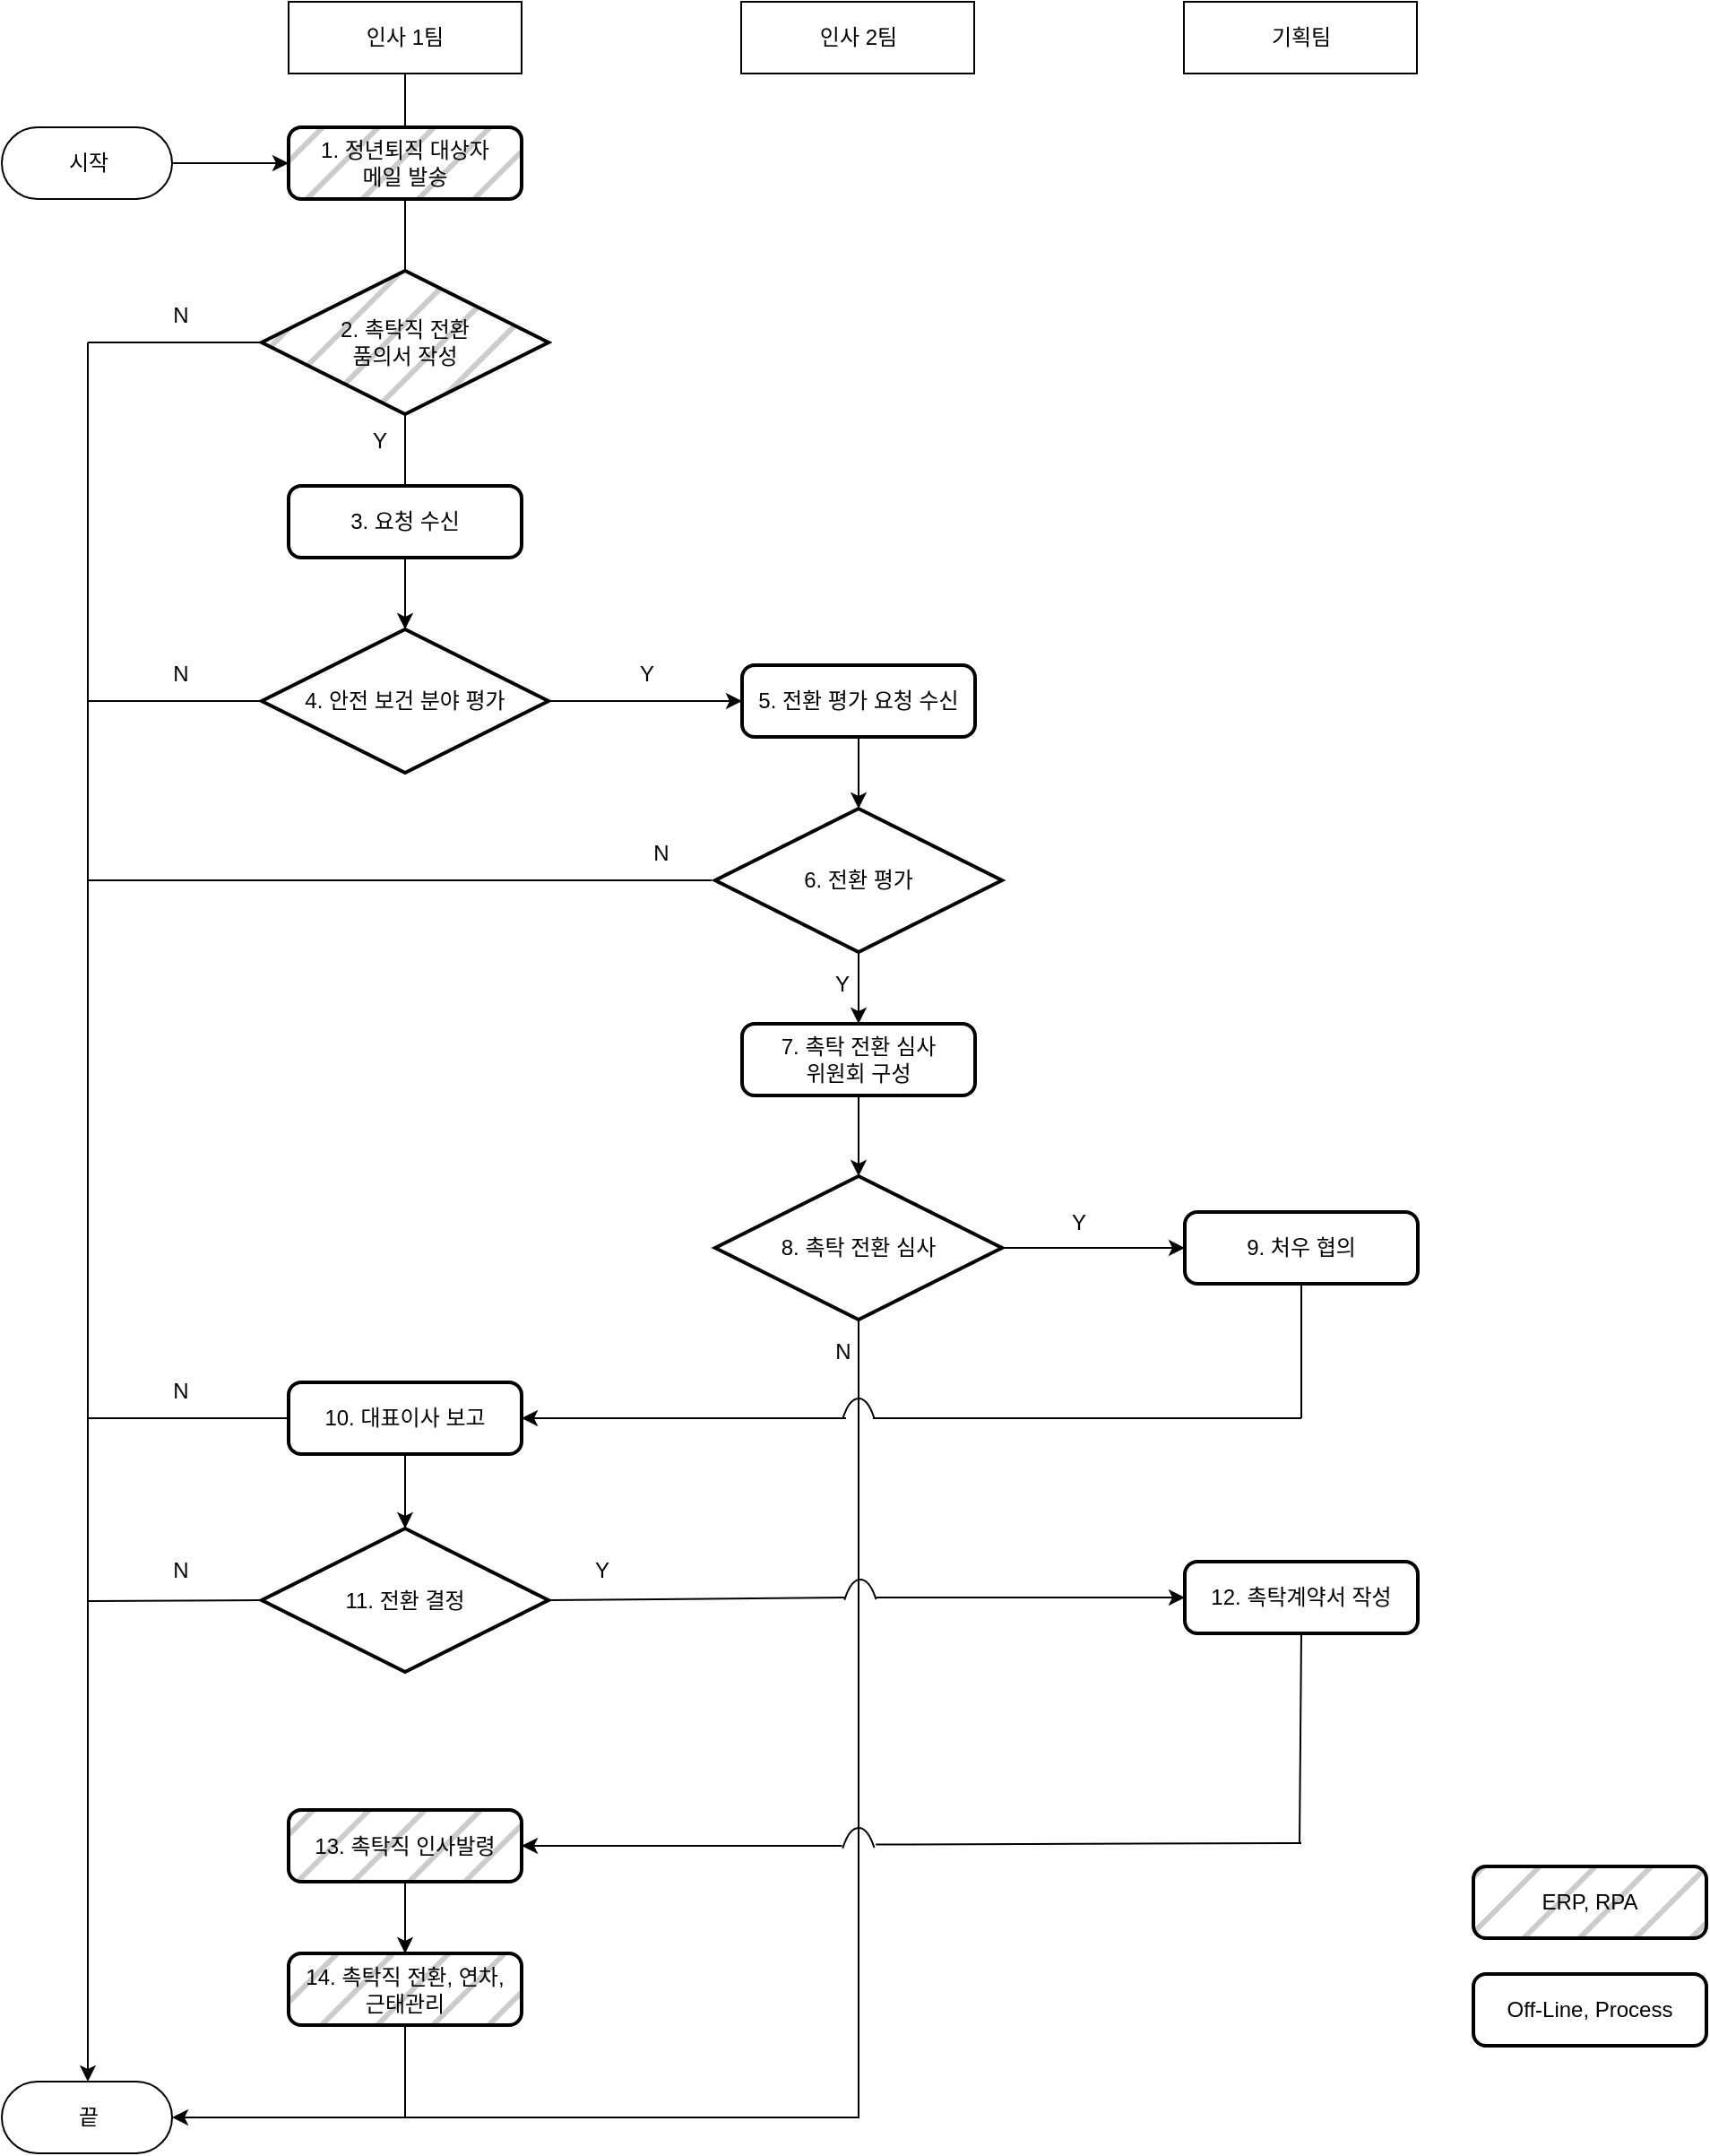 <mxfile version="20.6.0" type="github">
  <diagram id="J1sLrtX11DQmOzzdEnN7" name="페이지-1">
    <mxGraphModel dx="1673" dy="896" grid="1" gridSize="10" guides="1" tooltips="1" connect="1" arrows="1" fold="1" page="0" pageScale="1" pageWidth="827" pageHeight="1169" math="0" shadow="0">
      <root>
        <mxCell id="0" />
        <mxCell id="1" parent="0" />
        <mxCell id="W-5HYGKtgrPXbYsl8lIH-1" value="인사 1팀" style="rounded=0;whiteSpace=wrap;html=1;" parent="1" vertex="1">
          <mxGeometry x="179" y="120" width="130" height="40" as="geometry" />
        </mxCell>
        <mxCell id="W-5HYGKtgrPXbYsl8lIH-2" value="인사 2팀" style="rounded=0;whiteSpace=wrap;html=1;" parent="1" vertex="1">
          <mxGeometry x="431.5" y="120" width="130" height="40" as="geometry" />
        </mxCell>
        <mxCell id="W-5HYGKtgrPXbYsl8lIH-3" value="기획팀" style="rounded=0;whiteSpace=wrap;html=1;" parent="1" vertex="1">
          <mxGeometry x="678.5" y="120" width="130" height="40" as="geometry" />
        </mxCell>
        <mxCell id="W-5HYGKtgrPXbYsl8lIH-4" value="시작" style="html=1;dashed=0;whitespace=wrap;shape=mxgraph.dfd.start" parent="1" vertex="1">
          <mxGeometry x="19" y="190" width="95" height="40" as="geometry" />
        </mxCell>
        <mxCell id="W-5HYGKtgrPXbYsl8lIH-7" value="3. 요청 수신" style="rounded=1;whiteSpace=wrap;html=1;absoluteArcSize=1;arcSize=14;strokeWidth=2;" parent="1" vertex="1">
          <mxGeometry x="179" y="390" width="130" height="40" as="geometry" />
        </mxCell>
        <mxCell id="W-5HYGKtgrPXbYsl8lIH-8" value="4. 안전 보건 분야 평가" style="strokeWidth=2;html=1;shape=mxgraph.flowchart.decision;whiteSpace=wrap;" parent="1" vertex="1">
          <mxGeometry x="164" y="470" width="160" height="80" as="geometry" />
        </mxCell>
        <mxCell id="W-5HYGKtgrPXbYsl8lIH-9" value="7. 촉탁 전환 심사&lt;br&gt;위원회 구성" style="rounded=1;whiteSpace=wrap;html=1;absoluteArcSize=1;arcSize=14;strokeWidth=2;" parent="1" vertex="1">
          <mxGeometry x="432" y="690" width="130" height="40" as="geometry" />
        </mxCell>
        <mxCell id="W-5HYGKtgrPXbYsl8lIH-10" value="8. 촉탁 전환 심사" style="strokeWidth=2;html=1;shape=mxgraph.flowchart.decision;whiteSpace=wrap;" parent="1" vertex="1">
          <mxGeometry x="417" y="775" width="160" height="80" as="geometry" />
        </mxCell>
        <mxCell id="W-5HYGKtgrPXbYsl8lIH-11" value="10. 대표이사 보고" style="rounded=1;whiteSpace=wrap;html=1;absoluteArcSize=1;arcSize=14;strokeWidth=2;" parent="1" vertex="1">
          <mxGeometry x="179" y="890" width="130" height="40" as="geometry" />
        </mxCell>
        <mxCell id="W-5HYGKtgrPXbYsl8lIH-12" value="11. 전환 결정" style="strokeWidth=2;html=1;shape=mxgraph.flowchart.decision;whiteSpace=wrap;" parent="1" vertex="1">
          <mxGeometry x="164" y="971.5" width="160" height="80" as="geometry" />
        </mxCell>
        <mxCell id="W-5HYGKtgrPXbYsl8lIH-14" value="13. 촉탁직 인사발령" style="rounded=1;whiteSpace=wrap;html=1;absoluteArcSize=1;arcSize=14;strokeWidth=2;fillStyle=hatch;fillColor=#CCCCCC;" parent="1" vertex="1">
          <mxGeometry x="179" y="1128.5" width="130" height="40" as="geometry" />
        </mxCell>
        <mxCell id="W-5HYGKtgrPXbYsl8lIH-15" value="14. 촉탁직 전환, 연차,&lt;br&gt;근태관리" style="rounded=1;whiteSpace=wrap;html=1;absoluteArcSize=1;arcSize=14;strokeWidth=2;fillColor=#CCCCCC;fillStyle=hatch;" parent="1" vertex="1">
          <mxGeometry x="179" y="1208.5" width="130" height="40" as="geometry" />
        </mxCell>
        <mxCell id="W-5HYGKtgrPXbYsl8lIH-16" value="끝" style="html=1;dashed=0;whitespace=wrap;shape=mxgraph.dfd.start" parent="1" vertex="1">
          <mxGeometry x="19" y="1280" width="95" height="40" as="geometry" />
        </mxCell>
        <mxCell id="W-5HYGKtgrPXbYsl8lIH-17" value="5. 전환 평가 요청 수신" style="rounded=1;whiteSpace=wrap;html=1;absoluteArcSize=1;arcSize=14;strokeWidth=2;" parent="1" vertex="1">
          <mxGeometry x="432" y="490" width="130" height="40" as="geometry" />
        </mxCell>
        <mxCell id="W-5HYGKtgrPXbYsl8lIH-18" value="6. 전환 평가" style="strokeWidth=2;html=1;shape=mxgraph.flowchart.decision;whiteSpace=wrap;" parent="1" vertex="1">
          <mxGeometry x="417" y="570" width="160" height="80" as="geometry" />
        </mxCell>
        <mxCell id="W-5HYGKtgrPXbYsl8lIH-20" value="9. 처우 협의" style="rounded=1;whiteSpace=wrap;html=1;absoluteArcSize=1;arcSize=14;strokeWidth=2;" parent="1" vertex="1">
          <mxGeometry x="679" y="795" width="130" height="40" as="geometry" />
        </mxCell>
        <mxCell id="W-5HYGKtgrPXbYsl8lIH-21" value="12. 촉탁계약서 작성" style="rounded=1;whiteSpace=wrap;html=1;absoluteArcSize=1;arcSize=14;strokeWidth=2;" parent="1" vertex="1">
          <mxGeometry x="679" y="990" width="130" height="40" as="geometry" />
        </mxCell>
        <mxCell id="QforyLMInBVwpXVM1k4o-5" value="Y" style="text;html=1;strokeColor=none;fillColor=none;align=center;verticalAlign=middle;whiteSpace=wrap;rounded=0;fillStyle=hatch;" vertex="1" parent="1">
          <mxGeometry x="349" y="480" width="60" height="30" as="geometry" />
        </mxCell>
        <mxCell id="QforyLMInBVwpXVM1k4o-11" value="" style="endArrow=classic;html=1;rounded=0;exitX=1;exitY=0.5;exitDx=0;exitDy=0;exitPerimeter=0;entryX=0;entryY=0.5;entryDx=0;entryDy=0;" edge="1" parent="1" source="W-5HYGKtgrPXbYsl8lIH-4" target="QforyLMInBVwpXVM1k4o-94">
          <mxGeometry width="50" height="50" relative="1" as="geometry">
            <mxPoint x="274" y="510" as="sourcePoint" />
            <mxPoint x="170" y="210" as="targetPoint" />
          </mxGeometry>
        </mxCell>
        <mxCell id="QforyLMInBVwpXVM1k4o-12" value="" style="endArrow=classic;html=1;rounded=0;exitX=0.5;exitY=1;exitDx=0;exitDy=0;entryX=0.5;entryY=0;entryDx=0;entryDy=0;entryPerimeter=0;" edge="1" parent="1" source="W-5HYGKtgrPXbYsl8lIH-7" target="W-5HYGKtgrPXbYsl8lIH-8">
          <mxGeometry width="50" height="50" relative="1" as="geometry">
            <mxPoint x="289" y="740" as="sourcePoint" />
            <mxPoint x="339" y="690" as="targetPoint" />
          </mxGeometry>
        </mxCell>
        <mxCell id="QforyLMInBVwpXVM1k4o-13" value="" style="endArrow=classic;html=1;rounded=0;exitX=1;exitY=0.5;exitDx=0;exitDy=0;entryX=0;entryY=0.5;entryDx=0;entryDy=0;exitPerimeter=0;" edge="1" parent="1" source="W-5HYGKtgrPXbYsl8lIH-8" target="W-5HYGKtgrPXbYsl8lIH-17">
          <mxGeometry width="50" height="50" relative="1" as="geometry">
            <mxPoint x="254" y="440" as="sourcePoint" />
            <mxPoint x="254" y="480" as="targetPoint" />
          </mxGeometry>
        </mxCell>
        <mxCell id="QforyLMInBVwpXVM1k4o-19" value="N" style="text;html=1;strokeColor=none;fillColor=none;align=center;verticalAlign=middle;whiteSpace=wrap;rounded=0;fillStyle=hatch;" vertex="1" parent="1">
          <mxGeometry x="89" y="480" width="60" height="30" as="geometry" />
        </mxCell>
        <mxCell id="QforyLMInBVwpXVM1k4o-20" value="" style="endArrow=classic;html=1;rounded=0;exitX=0.5;exitY=1;exitDx=0;exitDy=0;entryX=0.5;entryY=0;entryDx=0;entryDy=0;entryPerimeter=0;" edge="1" parent="1" source="W-5HYGKtgrPXbYsl8lIH-17" target="W-5HYGKtgrPXbYsl8lIH-18">
          <mxGeometry width="50" height="50" relative="1" as="geometry">
            <mxPoint x="334" y="520" as="sourcePoint" />
            <mxPoint x="442" y="520" as="targetPoint" />
          </mxGeometry>
        </mxCell>
        <mxCell id="QforyLMInBVwpXVM1k4o-22" value="Y" style="text;html=1;strokeColor=none;fillColor=none;align=center;verticalAlign=middle;whiteSpace=wrap;rounded=0;fillStyle=hatch;" vertex="1" parent="1">
          <mxGeometry x="458" y="653" width="60" height="30" as="geometry" />
        </mxCell>
        <mxCell id="QforyLMInBVwpXVM1k4o-23" value="" style="endArrow=none;html=1;rounded=0;entryX=0;entryY=0.5;entryDx=0;entryDy=0;entryPerimeter=0;" edge="1" parent="1">
          <mxGeometry width="50" height="50" relative="1" as="geometry">
            <mxPoint x="67" y="610" as="sourcePoint" />
            <mxPoint x="415" y="610" as="targetPoint" />
            <Array as="points">
              <mxPoint x="217" y="610" />
            </Array>
          </mxGeometry>
        </mxCell>
        <mxCell id="QforyLMInBVwpXVM1k4o-27" value="" style="edgeStyle=elbowEdgeStyle;elbow=horizontal;endArrow=classic;html=1;rounded=0;exitX=0;exitY=0.5;exitDx=0;exitDy=0;exitPerimeter=0;entryX=0.5;entryY=0.5;entryDx=0;entryDy=-20;entryPerimeter=0;" edge="1" parent="1" source="W-5HYGKtgrPXbYsl8lIH-8" target="W-5HYGKtgrPXbYsl8lIH-16">
          <mxGeometry width="50" height="50" relative="1" as="geometry">
            <mxPoint x="369" y="750" as="sourcePoint" />
            <mxPoint x="67" y="1090" as="targetPoint" />
            <Array as="points">
              <mxPoint x="67" y="810" />
            </Array>
          </mxGeometry>
        </mxCell>
        <mxCell id="QforyLMInBVwpXVM1k4o-28" value="N" style="text;html=1;strokeColor=none;fillColor=none;align=center;verticalAlign=middle;whiteSpace=wrap;rounded=0;fillStyle=hatch;" vertex="1" parent="1">
          <mxGeometry x="357" y="580" width="60" height="30" as="geometry" />
        </mxCell>
        <mxCell id="QforyLMInBVwpXVM1k4o-29" value="" style="endArrow=classic;html=1;rounded=0;entryX=0.5;entryY=0;entryDx=0;entryDy=0;entryPerimeter=0;exitX=0.5;exitY=1;exitDx=0;exitDy=0;" edge="1" parent="1" source="W-5HYGKtgrPXbYsl8lIH-9" target="W-5HYGKtgrPXbYsl8lIH-10">
          <mxGeometry width="50" height="50" relative="1" as="geometry">
            <mxPoint x="529" y="760" as="sourcePoint" />
            <mxPoint x="507" y="580" as="targetPoint" />
          </mxGeometry>
        </mxCell>
        <mxCell id="QforyLMInBVwpXVM1k4o-43" value="" style="edgeStyle=elbowEdgeStyle;elbow=horizontal;endArrow=classic;html=1;rounded=0;exitX=0.5;exitY=1;exitDx=0;exitDy=0;exitPerimeter=0;entryX=1;entryY=0.5;entryDx=0;entryDy=0;entryPerimeter=0;" edge="1" parent="1" source="W-5HYGKtgrPXbYsl8lIH-10" target="W-5HYGKtgrPXbYsl8lIH-16">
          <mxGeometry width="50" height="50" relative="1" as="geometry">
            <mxPoint x="472" y="950" as="sourcePoint" />
            <mxPoint x="130" y="1130" as="targetPoint" />
            <Array as="points">
              <mxPoint x="497" y="1000" />
            </Array>
          </mxGeometry>
        </mxCell>
        <mxCell id="QforyLMInBVwpXVM1k4o-44" value="N" style="text;html=1;strokeColor=none;fillColor=none;align=center;verticalAlign=middle;whiteSpace=wrap;rounded=0;fillStyle=hatch;" vertex="1" parent="1">
          <mxGeometry x="475.5" y="858" width="25" height="30" as="geometry" />
        </mxCell>
        <mxCell id="QforyLMInBVwpXVM1k4o-45" value="" style="endArrow=classic;html=1;rounded=0;entryX=0;entryY=0.5;entryDx=0;entryDy=0;exitX=1;exitY=0.5;exitDx=0;exitDy=0;exitPerimeter=0;" edge="1" parent="1" source="W-5HYGKtgrPXbYsl8lIH-10" target="W-5HYGKtgrPXbYsl8lIH-20">
          <mxGeometry width="50" height="50" relative="1" as="geometry">
            <mxPoint x="410" y="840" as="sourcePoint" />
            <mxPoint x="374" y="744.5" as="targetPoint" />
          </mxGeometry>
        </mxCell>
        <mxCell id="QforyLMInBVwpXVM1k4o-46" value="" style="endArrow=classic;html=1;rounded=0;exitX=0.5;exitY=1;exitDx=0;exitDy=0;entryX=0.5;entryY=0;entryDx=0;entryDy=0;entryPerimeter=0;" edge="1" parent="1" source="W-5HYGKtgrPXbYsl8lIH-11" target="W-5HYGKtgrPXbYsl8lIH-12">
          <mxGeometry width="50" height="50" relative="1" as="geometry">
            <mxPoint x="164" y="831.5" as="sourcePoint" />
            <mxPoint x="214" y="781.5" as="targetPoint" />
          </mxGeometry>
        </mxCell>
        <mxCell id="QforyLMInBVwpXVM1k4o-48" value="Y" style="text;html=1;strokeColor=none;fillColor=none;align=center;verticalAlign=middle;whiteSpace=wrap;rounded=0;fillStyle=hatch;" vertex="1" parent="1">
          <mxGeometry x="324" y="980" width="60" height="30" as="geometry" />
        </mxCell>
        <mxCell id="QforyLMInBVwpXVM1k4o-50" value="" style="endArrow=none;html=1;rounded=0;entryX=0;entryY=0.5;entryDx=0;entryDy=0;" edge="1" parent="1" target="W-5HYGKtgrPXbYsl8lIH-11">
          <mxGeometry width="50" height="50" relative="1" as="geometry">
            <mxPoint x="67" y="910" as="sourcePoint" />
            <mxPoint x="162" y="910" as="targetPoint" />
          </mxGeometry>
        </mxCell>
        <mxCell id="QforyLMInBVwpXVM1k4o-51" value="N" style="text;html=1;strokeColor=none;fillColor=none;align=center;verticalAlign=middle;whiteSpace=wrap;rounded=0;fillStyle=hatch;" vertex="1" parent="1">
          <mxGeometry x="89" y="880" width="60" height="30" as="geometry" />
        </mxCell>
        <mxCell id="QforyLMInBVwpXVM1k4o-56" value="" style="verticalLabelPosition=bottom;verticalAlign=top;html=1;shape=mxgraph.basic.arc;startAngle=0.868;endAngle=0.13;fillStyle=hatch;fillColor=#CCCCCC;" vertex="1" parent="1">
          <mxGeometry x="485" y="899" width="24" height="70" as="geometry" />
        </mxCell>
        <mxCell id="QforyLMInBVwpXVM1k4o-60" value="" style="verticalLabelPosition=bottom;verticalAlign=top;html=1;shape=mxgraph.basic.arc;startAngle=0.868;endAngle=0.13;fillStyle=hatch;fillColor=#CCCCCC;" vertex="1" parent="1">
          <mxGeometry x="486" y="1000" width="24" height="70" as="geometry" />
        </mxCell>
        <mxCell id="QforyLMInBVwpXVM1k4o-63" value="" style="endArrow=classic;html=1;rounded=0;exitX=0.5;exitY=1;exitDx=0;exitDy=0;entryX=0.5;entryY=0;entryDx=0;entryDy=0;" edge="1" parent="1" source="W-5HYGKtgrPXbYsl8lIH-14" target="W-5HYGKtgrPXbYsl8lIH-15">
          <mxGeometry width="50" height="50" relative="1" as="geometry">
            <mxPoint x="94" y="1157.5" as="sourcePoint" />
            <mxPoint x="144" y="1107.5" as="targetPoint" />
          </mxGeometry>
        </mxCell>
        <mxCell id="QforyLMInBVwpXVM1k4o-65" value="" style="endArrow=classic;html=1;rounded=0;exitX=0.5;exitY=1;exitDx=0;exitDy=0;exitPerimeter=0;entryX=0.5;entryY=0;entryDx=0;entryDy=0;" edge="1" parent="1" source="W-5HYGKtgrPXbYsl8lIH-18" target="W-5HYGKtgrPXbYsl8lIH-9">
          <mxGeometry width="50" height="50" relative="1" as="geometry">
            <mxPoint x="650" y="653" as="sourcePoint" />
            <mxPoint x="700" y="603" as="targetPoint" />
          </mxGeometry>
        </mxCell>
        <mxCell id="QforyLMInBVwpXVM1k4o-70" value="Y" style="text;html=1;strokeColor=none;fillColor=none;align=center;verticalAlign=middle;whiteSpace=wrap;rounded=0;fillStyle=hatch;" vertex="1" parent="1">
          <mxGeometry x="590" y="786" width="60" height="30" as="geometry" />
        </mxCell>
        <mxCell id="QforyLMInBVwpXVM1k4o-71" value="" style="endArrow=none;html=1;rounded=0;entryX=0.5;entryY=0;entryDx=0;entryDy=0;exitX=0.5;exitY=1;exitDx=0;exitDy=0;exitPerimeter=0;" edge="1" parent="1" source="QforyLMInBVwpXVM1k4o-96" target="W-5HYGKtgrPXbYsl8lIH-7">
          <mxGeometry width="50" height="50" relative="1" as="geometry">
            <mxPoint x="244" y="370" as="sourcePoint" />
            <mxPoint x="369" y="340" as="targetPoint" />
          </mxGeometry>
        </mxCell>
        <mxCell id="QforyLMInBVwpXVM1k4o-77" value="" style="endArrow=none;html=1;rounded=0;entryX=0.5;entryY=1;entryDx=0;entryDy=0;" edge="1" parent="1" target="W-5HYGKtgrPXbYsl8lIH-20">
          <mxGeometry width="50" height="50" relative="1" as="geometry">
            <mxPoint x="744" y="910" as="sourcePoint" />
            <mxPoint x="560" y="890" as="targetPoint" />
          </mxGeometry>
        </mxCell>
        <mxCell id="QforyLMInBVwpXVM1k4o-78" value="" style="endArrow=none;html=1;rounded=0;" edge="1" parent="1">
          <mxGeometry width="50" height="50" relative="1" as="geometry">
            <mxPoint x="505" y="910" as="sourcePoint" />
            <mxPoint x="744" y="910" as="targetPoint" />
          </mxGeometry>
        </mxCell>
        <mxCell id="QforyLMInBVwpXVM1k4o-80" value="" style="endArrow=classic;html=1;rounded=0;exitX=0.208;exitY=0.157;exitDx=0;exitDy=0;exitPerimeter=0;entryX=1;entryY=0.5;entryDx=0;entryDy=0;" edge="1" parent="1" source="QforyLMInBVwpXVM1k4o-56" target="W-5HYGKtgrPXbYsl8lIH-11">
          <mxGeometry width="50" height="50" relative="1" as="geometry">
            <mxPoint x="420" y="970" as="sourcePoint" />
            <mxPoint x="320" y="910" as="targetPoint" />
          </mxGeometry>
        </mxCell>
        <mxCell id="QforyLMInBVwpXVM1k4o-84" value="" style="endArrow=none;html=1;rounded=0;exitX=1;exitY=0.5;exitDx=0;exitDy=0;exitPerimeter=0;" edge="1" parent="1" source="W-5HYGKtgrPXbYsl8lIH-12">
          <mxGeometry width="50" height="50" relative="1" as="geometry">
            <mxPoint x="349" y="1000" as="sourcePoint" />
            <mxPoint x="490" y="1010" as="targetPoint" />
          </mxGeometry>
        </mxCell>
        <mxCell id="QforyLMInBVwpXVM1k4o-85" value="" style="endArrow=classic;html=1;rounded=0;exitX=0.861;exitY=0.143;exitDx=0;exitDy=0;exitPerimeter=0;entryX=0;entryY=0.5;entryDx=0;entryDy=0;" edge="1" parent="1" source="QforyLMInBVwpXVM1k4o-60" target="W-5HYGKtgrPXbYsl8lIH-21">
          <mxGeometry width="50" height="50" relative="1" as="geometry">
            <mxPoint x="550" y="1000" as="sourcePoint" />
            <mxPoint x="600" y="950" as="targetPoint" />
          </mxGeometry>
        </mxCell>
        <mxCell id="QforyLMInBVwpXVM1k4o-86" value="" style="endArrow=none;html=1;rounded=0;exitX=0;exitY=0.5;exitDx=0;exitDy=0;exitPerimeter=0;" edge="1" parent="1" source="W-5HYGKtgrPXbYsl8lIH-12">
          <mxGeometry width="50" height="50" relative="1" as="geometry">
            <mxPoint x="161" y="1011.5" as="sourcePoint" />
            <mxPoint x="67" y="1012" as="targetPoint" />
          </mxGeometry>
        </mxCell>
        <mxCell id="QforyLMInBVwpXVM1k4o-87" value="N" style="text;html=1;strokeColor=none;fillColor=none;align=center;verticalAlign=middle;whiteSpace=wrap;rounded=0;fillStyle=hatch;" vertex="1" parent="1">
          <mxGeometry x="89" y="980" width="60" height="30" as="geometry" />
        </mxCell>
        <mxCell id="QforyLMInBVwpXVM1k4o-89" value="" style="endArrow=none;html=1;rounded=0;entryX=0.5;entryY=1;entryDx=0;entryDy=0;" edge="1" parent="1" target="W-5HYGKtgrPXbYsl8lIH-21">
          <mxGeometry width="50" height="50" relative="1" as="geometry">
            <mxPoint x="743" y="1147" as="sourcePoint" />
            <mxPoint x="750" y="1070" as="targetPoint" />
          </mxGeometry>
        </mxCell>
        <mxCell id="QforyLMInBVwpXVM1k4o-90" value="" style="endArrow=classic;html=1;rounded=0;entryX=1;entryY=0.5;entryDx=0;entryDy=0;exitX=0.115;exitY=0.142;exitDx=0;exitDy=0;exitPerimeter=0;" edge="1" parent="1" source="QforyLMInBVwpXVM1k4o-91" target="W-5HYGKtgrPXbYsl8lIH-14">
          <mxGeometry width="50" height="50" relative="1" as="geometry">
            <mxPoint x="470" y="1149" as="sourcePoint" />
            <mxPoint x="430" y="1090" as="targetPoint" />
          </mxGeometry>
        </mxCell>
        <mxCell id="QforyLMInBVwpXVM1k4o-91" value="" style="verticalLabelPosition=bottom;verticalAlign=top;html=1;shape=mxgraph.basic.arc;startAngle=0.868;endAngle=0.13;fillStyle=hatch;fillColor=#CCCCCC;" vertex="1" parent="1">
          <mxGeometry x="485" y="1138.5" width="24" height="70" as="geometry" />
        </mxCell>
        <mxCell id="QforyLMInBVwpXVM1k4o-93" value="" style="endArrow=none;html=1;rounded=0;exitX=0.9;exitY=0.133;exitDx=0;exitDy=0;exitPerimeter=0;" edge="1" parent="1" source="QforyLMInBVwpXVM1k4o-91">
          <mxGeometry width="50" height="50" relative="1" as="geometry">
            <mxPoint x="562" y="1120" as="sourcePoint" />
            <mxPoint x="744" y="1147" as="targetPoint" />
          </mxGeometry>
        </mxCell>
        <mxCell id="QforyLMInBVwpXVM1k4o-94" value="1. 정년퇴직 대상자&lt;br&gt;메일 발송" style="rounded=1;whiteSpace=wrap;html=1;absoluteArcSize=1;arcSize=14;strokeWidth=2;fillStyle=hatch;fillColor=#CCCCCC;" vertex="1" parent="1">
          <mxGeometry x="179" y="190" width="130" height="40" as="geometry" />
        </mxCell>
        <mxCell id="QforyLMInBVwpXVM1k4o-96" value="2. 촉탁직 전환 &lt;br&gt;품의서 작성" style="strokeWidth=2;html=1;shape=mxgraph.flowchart.decision;whiteSpace=wrap;fillStyle=hatch;fillColor=#CCCCCC;" vertex="1" parent="1">
          <mxGeometry x="164" y="270" width="160" height="80" as="geometry" />
        </mxCell>
        <mxCell id="QforyLMInBVwpXVM1k4o-97" value="Y" style="text;html=1;strokeColor=none;fillColor=none;align=center;verticalAlign=middle;whiteSpace=wrap;rounded=0;fillStyle=hatch;" vertex="1" parent="1">
          <mxGeometry x="200" y="350" width="60" height="30" as="geometry" />
        </mxCell>
        <mxCell id="QforyLMInBVwpXVM1k4o-98" value="" style="endArrow=none;html=1;rounded=0;entryX=0.5;entryY=1;entryDx=0;entryDy=0;exitX=0.5;exitY=0;exitDx=0;exitDy=0;exitPerimeter=0;" edge="1" parent="1" source="QforyLMInBVwpXVM1k4o-96" target="QforyLMInBVwpXVM1k4o-94">
          <mxGeometry width="50" height="50" relative="1" as="geometry">
            <mxPoint x="420" y="280" as="sourcePoint" />
            <mxPoint x="470" y="230" as="targetPoint" />
          </mxGeometry>
        </mxCell>
        <mxCell id="QforyLMInBVwpXVM1k4o-99" value="" style="endArrow=none;html=1;rounded=0;entryX=0;entryY=0.5;entryDx=0;entryDy=0;entryPerimeter=0;" edge="1" parent="1" target="QforyLMInBVwpXVM1k4o-96">
          <mxGeometry width="50" height="50" relative="1" as="geometry">
            <mxPoint x="67" y="310" as="sourcePoint" />
            <mxPoint x="114" y="290" as="targetPoint" />
          </mxGeometry>
        </mxCell>
        <mxCell id="QforyLMInBVwpXVM1k4o-100" value="" style="endArrow=none;html=1;rounded=0;" edge="1" parent="1">
          <mxGeometry width="50" height="50" relative="1" as="geometry">
            <mxPoint x="67" y="510" as="sourcePoint" />
            <mxPoint x="67" y="310" as="targetPoint" />
          </mxGeometry>
        </mxCell>
        <mxCell id="QforyLMInBVwpXVM1k4o-101" value="N" style="text;html=1;strokeColor=none;fillColor=none;align=center;verticalAlign=middle;whiteSpace=wrap;rounded=0;fillStyle=hatch;" vertex="1" parent="1">
          <mxGeometry x="89" y="280" width="60" height="30" as="geometry" />
        </mxCell>
        <mxCell id="QforyLMInBVwpXVM1k4o-102" value="" style="endArrow=none;html=1;rounded=0;entryX=0.5;entryY=1;entryDx=0;entryDy=0;exitX=0.5;exitY=0;exitDx=0;exitDy=0;" edge="1" parent="1" source="QforyLMInBVwpXVM1k4o-94" target="W-5HYGKtgrPXbYsl8lIH-1">
          <mxGeometry width="50" height="50" relative="1" as="geometry">
            <mxPoint x="290" y="480" as="sourcePoint" />
            <mxPoint x="340" y="430" as="targetPoint" />
          </mxGeometry>
        </mxCell>
        <mxCell id="QforyLMInBVwpXVM1k4o-103" value="ERP, RPA" style="rounded=1;whiteSpace=wrap;html=1;absoluteArcSize=1;arcSize=14;strokeWidth=2;fillStyle=hatch;fillColor=#CCCCCC;" vertex="1" parent="1">
          <mxGeometry x="840" y="1160" width="130" height="40" as="geometry" />
        </mxCell>
        <mxCell id="QforyLMInBVwpXVM1k4o-104" value="Off-Line, Process" style="rounded=1;whiteSpace=wrap;html=1;absoluteArcSize=1;arcSize=14;strokeWidth=2;" vertex="1" parent="1">
          <mxGeometry x="840" y="1220" width="130" height="40" as="geometry" />
        </mxCell>
        <mxCell id="QforyLMInBVwpXVM1k4o-106" value="" style="endArrow=none;html=1;rounded=0;entryX=0.5;entryY=1;entryDx=0;entryDy=0;" edge="1" parent="1" target="W-5HYGKtgrPXbYsl8lIH-15">
          <mxGeometry width="50" height="50" relative="1" as="geometry">
            <mxPoint x="244" y="1300" as="sourcePoint" />
            <mxPoint x="240" y="1290" as="targetPoint" />
          </mxGeometry>
        </mxCell>
      </root>
    </mxGraphModel>
  </diagram>
</mxfile>
